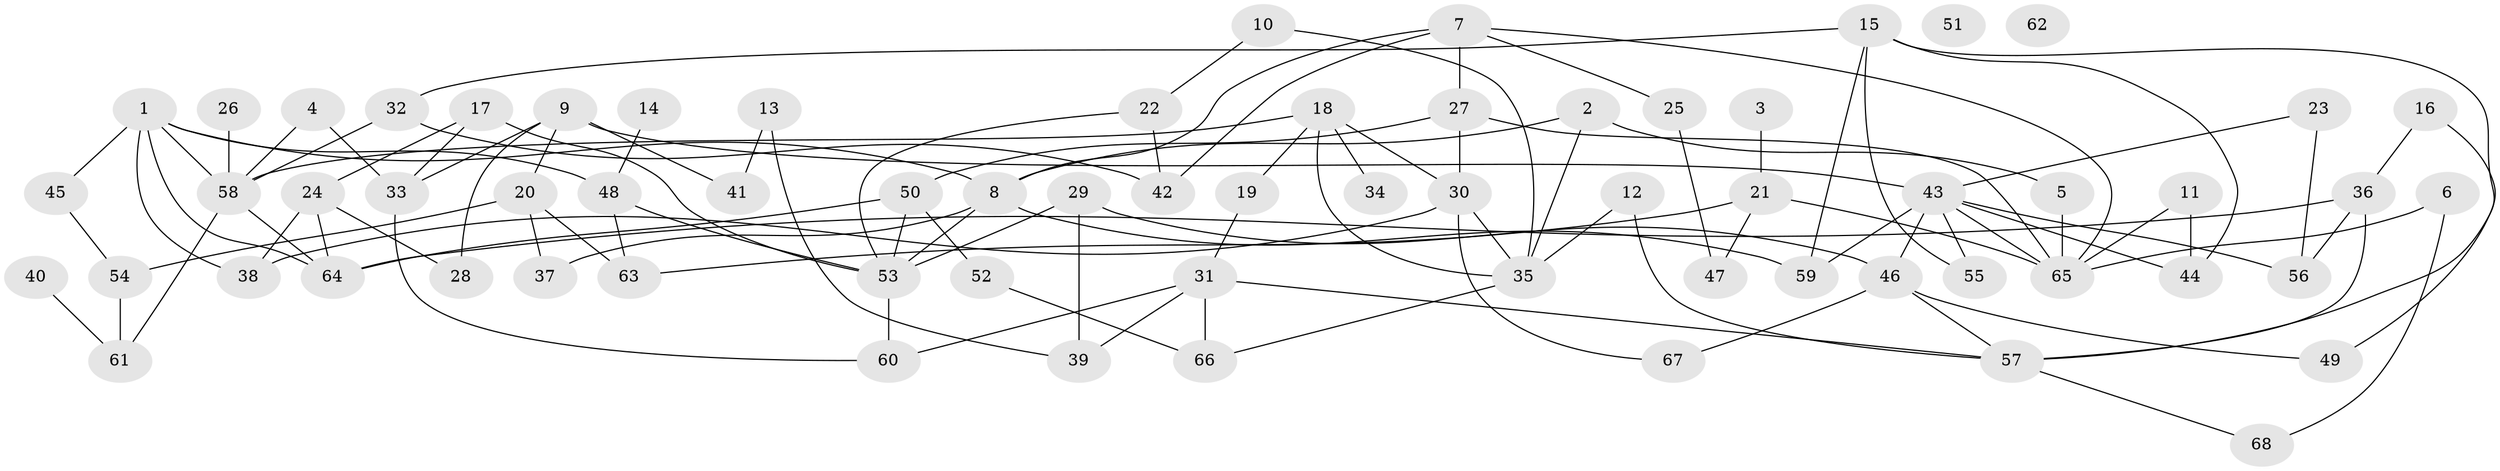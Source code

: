 // Generated by graph-tools (version 1.1) at 2025/49/03/09/25 03:49:06]
// undirected, 68 vertices, 110 edges
graph export_dot {
graph [start="1"]
  node [color=gray90,style=filled];
  1;
  2;
  3;
  4;
  5;
  6;
  7;
  8;
  9;
  10;
  11;
  12;
  13;
  14;
  15;
  16;
  17;
  18;
  19;
  20;
  21;
  22;
  23;
  24;
  25;
  26;
  27;
  28;
  29;
  30;
  31;
  32;
  33;
  34;
  35;
  36;
  37;
  38;
  39;
  40;
  41;
  42;
  43;
  44;
  45;
  46;
  47;
  48;
  49;
  50;
  51;
  52;
  53;
  54;
  55;
  56;
  57;
  58;
  59;
  60;
  61;
  62;
  63;
  64;
  65;
  66;
  67;
  68;
  1 -- 8;
  1 -- 38;
  1 -- 45;
  1 -- 48;
  1 -- 58;
  1 -- 64;
  2 -- 5;
  2 -- 8;
  2 -- 35;
  3 -- 21;
  4 -- 33;
  4 -- 58;
  5 -- 65;
  6 -- 65;
  6 -- 68;
  7 -- 8;
  7 -- 25;
  7 -- 27;
  7 -- 42;
  7 -- 65;
  8 -- 37;
  8 -- 53;
  8 -- 59;
  9 -- 20;
  9 -- 28;
  9 -- 33;
  9 -- 41;
  9 -- 43;
  10 -- 22;
  10 -- 35;
  11 -- 44;
  11 -- 65;
  12 -- 35;
  12 -- 57;
  13 -- 39;
  13 -- 41;
  14 -- 48;
  15 -- 32;
  15 -- 44;
  15 -- 55;
  15 -- 57;
  15 -- 59;
  16 -- 36;
  16 -- 49;
  17 -- 24;
  17 -- 33;
  17 -- 53;
  18 -- 19;
  18 -- 30;
  18 -- 34;
  18 -- 35;
  18 -- 58;
  19 -- 31;
  20 -- 37;
  20 -- 54;
  20 -- 63;
  21 -- 47;
  21 -- 63;
  21 -- 65;
  22 -- 42;
  22 -- 53;
  23 -- 43;
  23 -- 56;
  24 -- 28;
  24 -- 38;
  24 -- 64;
  25 -- 47;
  26 -- 58;
  27 -- 30;
  27 -- 50;
  27 -- 65;
  29 -- 39;
  29 -- 46;
  29 -- 53;
  30 -- 35;
  30 -- 38;
  30 -- 67;
  31 -- 39;
  31 -- 57;
  31 -- 60;
  31 -- 66;
  32 -- 42;
  32 -- 58;
  33 -- 60;
  35 -- 66;
  36 -- 56;
  36 -- 57;
  36 -- 64;
  40 -- 61;
  43 -- 44;
  43 -- 46;
  43 -- 55;
  43 -- 56;
  43 -- 59;
  43 -- 65;
  45 -- 54;
  46 -- 49;
  46 -- 57;
  46 -- 67;
  48 -- 53;
  48 -- 63;
  50 -- 52;
  50 -- 53;
  50 -- 64;
  52 -- 66;
  53 -- 60;
  54 -- 61;
  57 -- 68;
  58 -- 61;
  58 -- 64;
}

